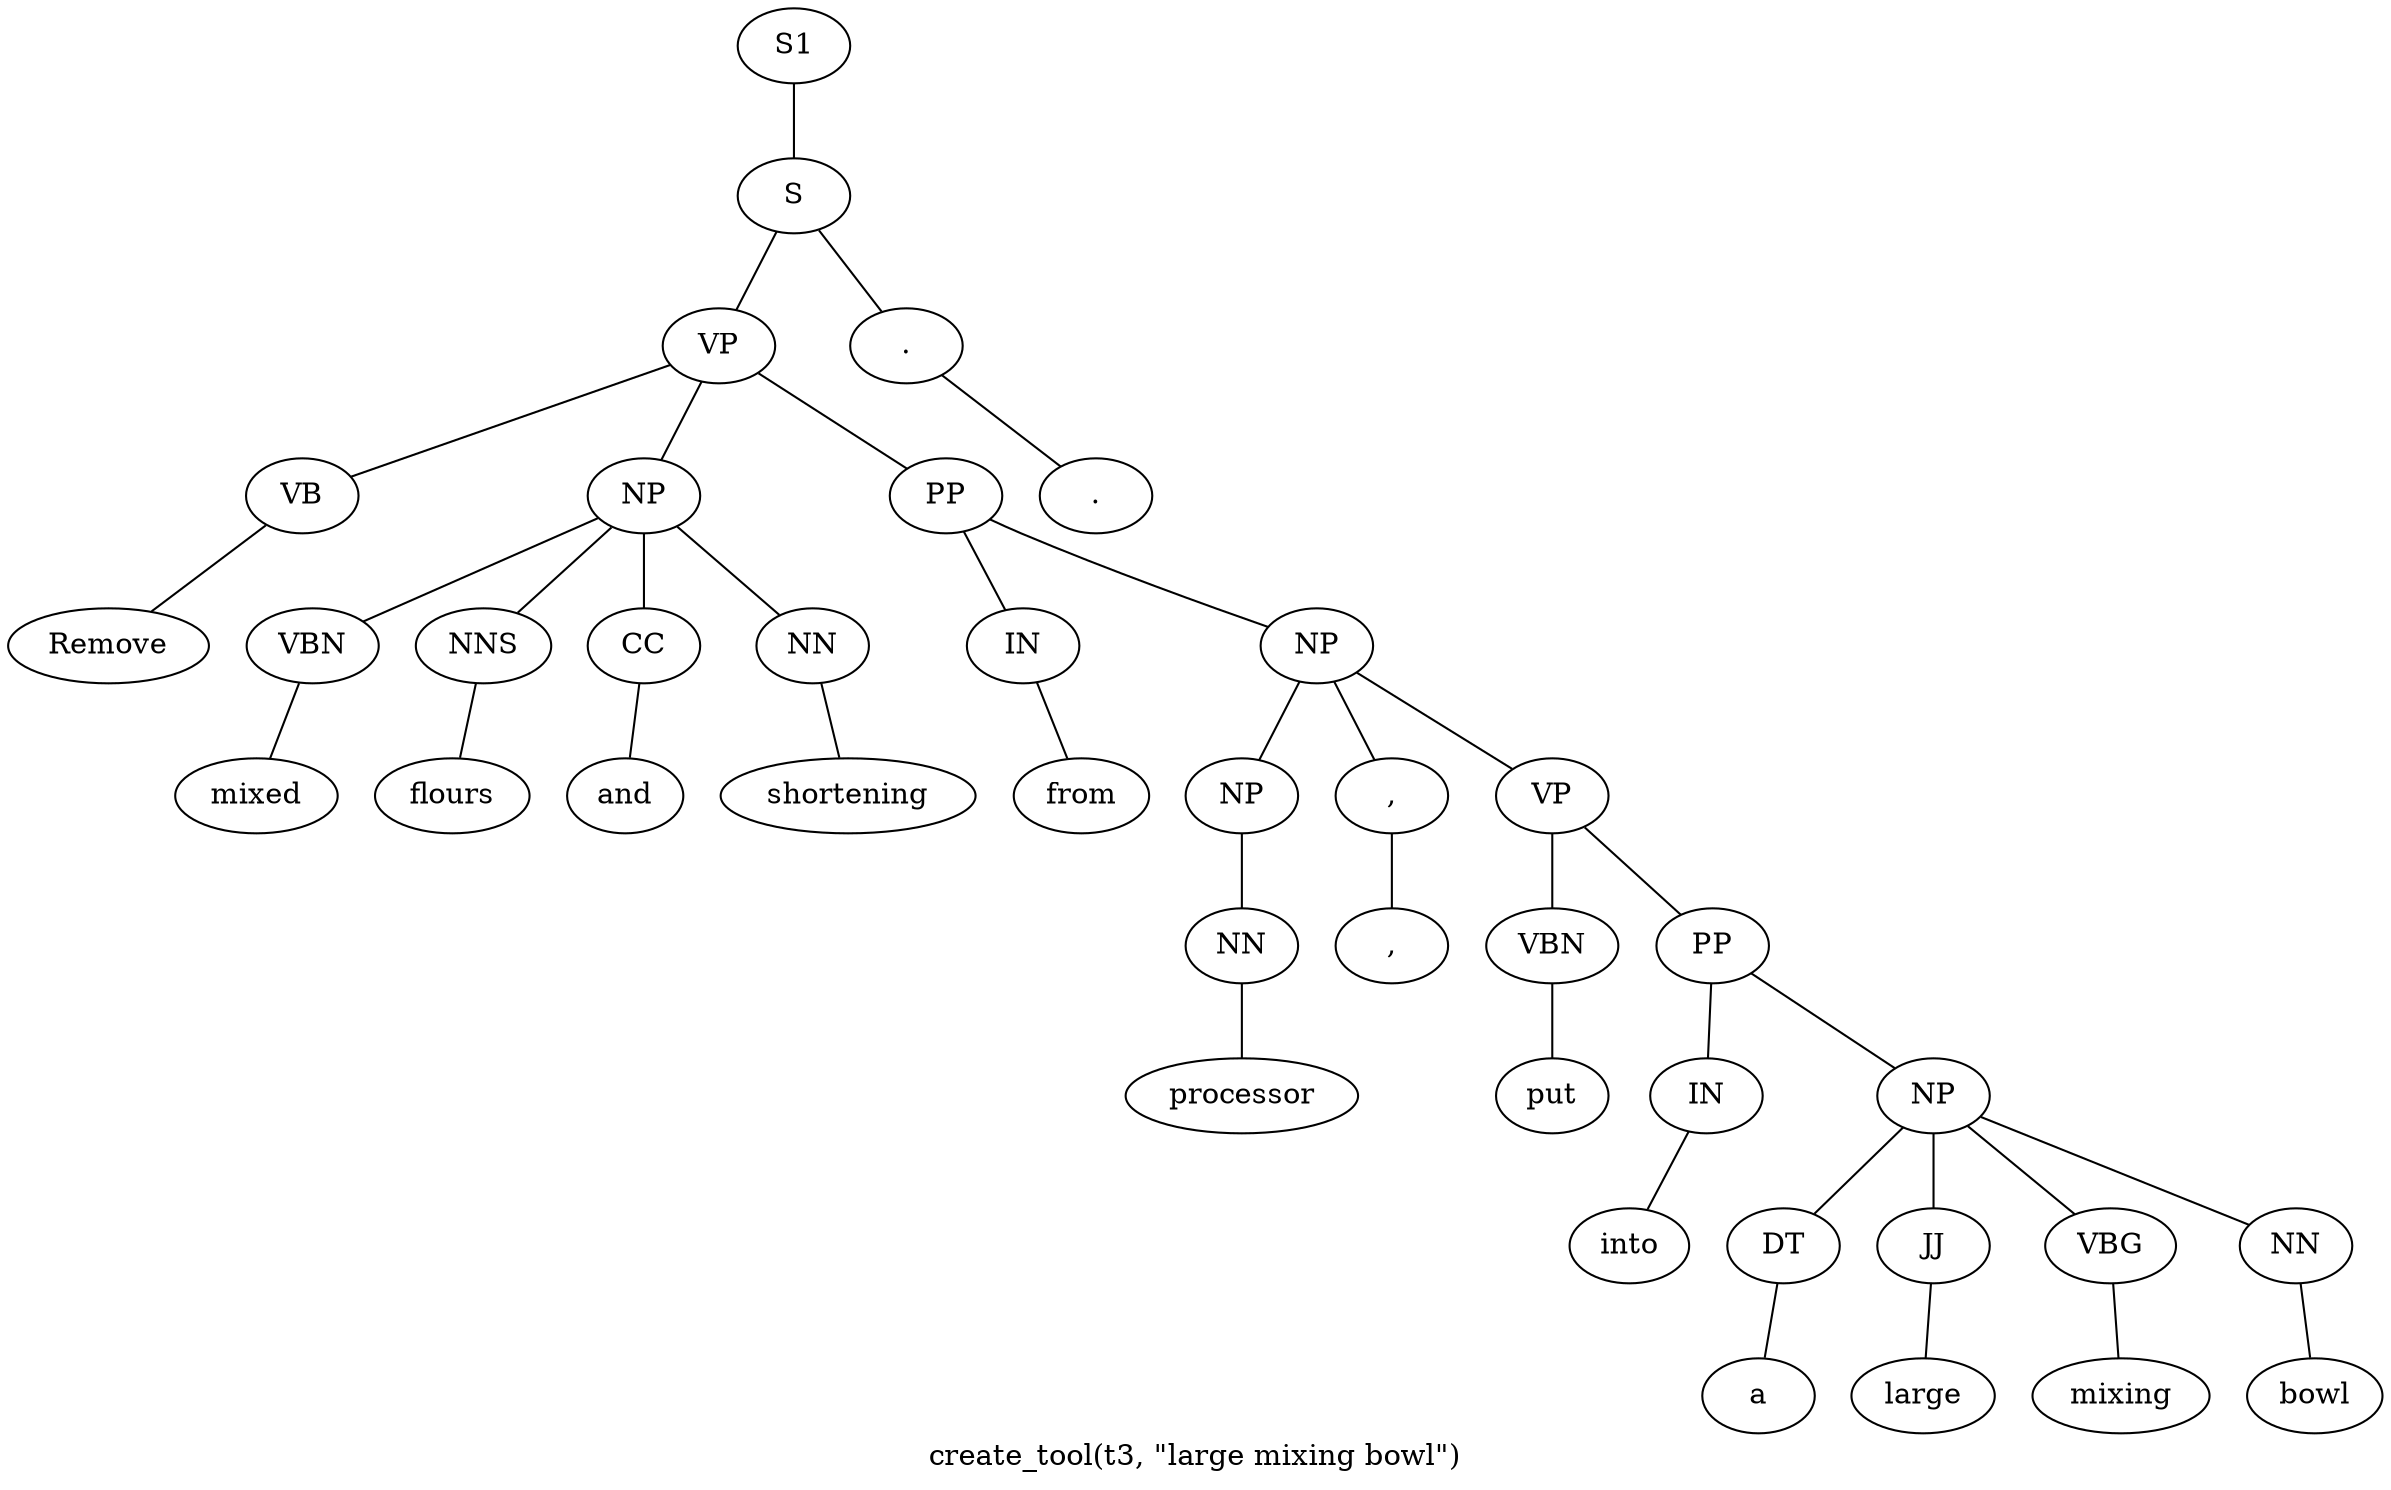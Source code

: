 graph SyntaxGraph {
	label = "create_tool(t3, \"large mixing bowl\")";
	Node0 [label="S1"];
	Node1 [label="S"];
	Node2 [label="VP"];
	Node3 [label="VB"];
	Node4 [label="Remove"];
	Node5 [label="NP"];
	Node6 [label="VBN"];
	Node7 [label="mixed"];
	Node8 [label="NNS"];
	Node9 [label="flours"];
	Node10 [label="CC"];
	Node11 [label="and"];
	Node12 [label="NN"];
	Node13 [label="shortening"];
	Node14 [label="PP"];
	Node15 [label="IN"];
	Node16 [label="from"];
	Node17 [label="NP"];
	Node18 [label="NP"];
	Node19 [label="NN"];
	Node20 [label="processor"];
	Node21 [label=","];
	Node22 [label=","];
	Node23 [label="VP"];
	Node24 [label="VBN"];
	Node25 [label="put"];
	Node26 [label="PP"];
	Node27 [label="IN"];
	Node28 [label="into"];
	Node29 [label="NP"];
	Node30 [label="DT"];
	Node31 [label="a"];
	Node32 [label="JJ"];
	Node33 [label="large"];
	Node34 [label="VBG"];
	Node35 [label="mixing"];
	Node36 [label="NN"];
	Node37 [label="bowl"];
	Node38 [label="."];
	Node39 [label="."];

	Node0 -- Node1;
	Node1 -- Node2;
	Node1 -- Node38;
	Node2 -- Node3;
	Node2 -- Node5;
	Node2 -- Node14;
	Node3 -- Node4;
	Node5 -- Node6;
	Node5 -- Node8;
	Node5 -- Node10;
	Node5 -- Node12;
	Node6 -- Node7;
	Node8 -- Node9;
	Node10 -- Node11;
	Node12 -- Node13;
	Node14 -- Node15;
	Node14 -- Node17;
	Node15 -- Node16;
	Node17 -- Node18;
	Node17 -- Node21;
	Node17 -- Node23;
	Node18 -- Node19;
	Node19 -- Node20;
	Node21 -- Node22;
	Node23 -- Node24;
	Node23 -- Node26;
	Node24 -- Node25;
	Node26 -- Node27;
	Node26 -- Node29;
	Node27 -- Node28;
	Node29 -- Node30;
	Node29 -- Node32;
	Node29 -- Node34;
	Node29 -- Node36;
	Node30 -- Node31;
	Node32 -- Node33;
	Node34 -- Node35;
	Node36 -- Node37;
	Node38 -- Node39;
}